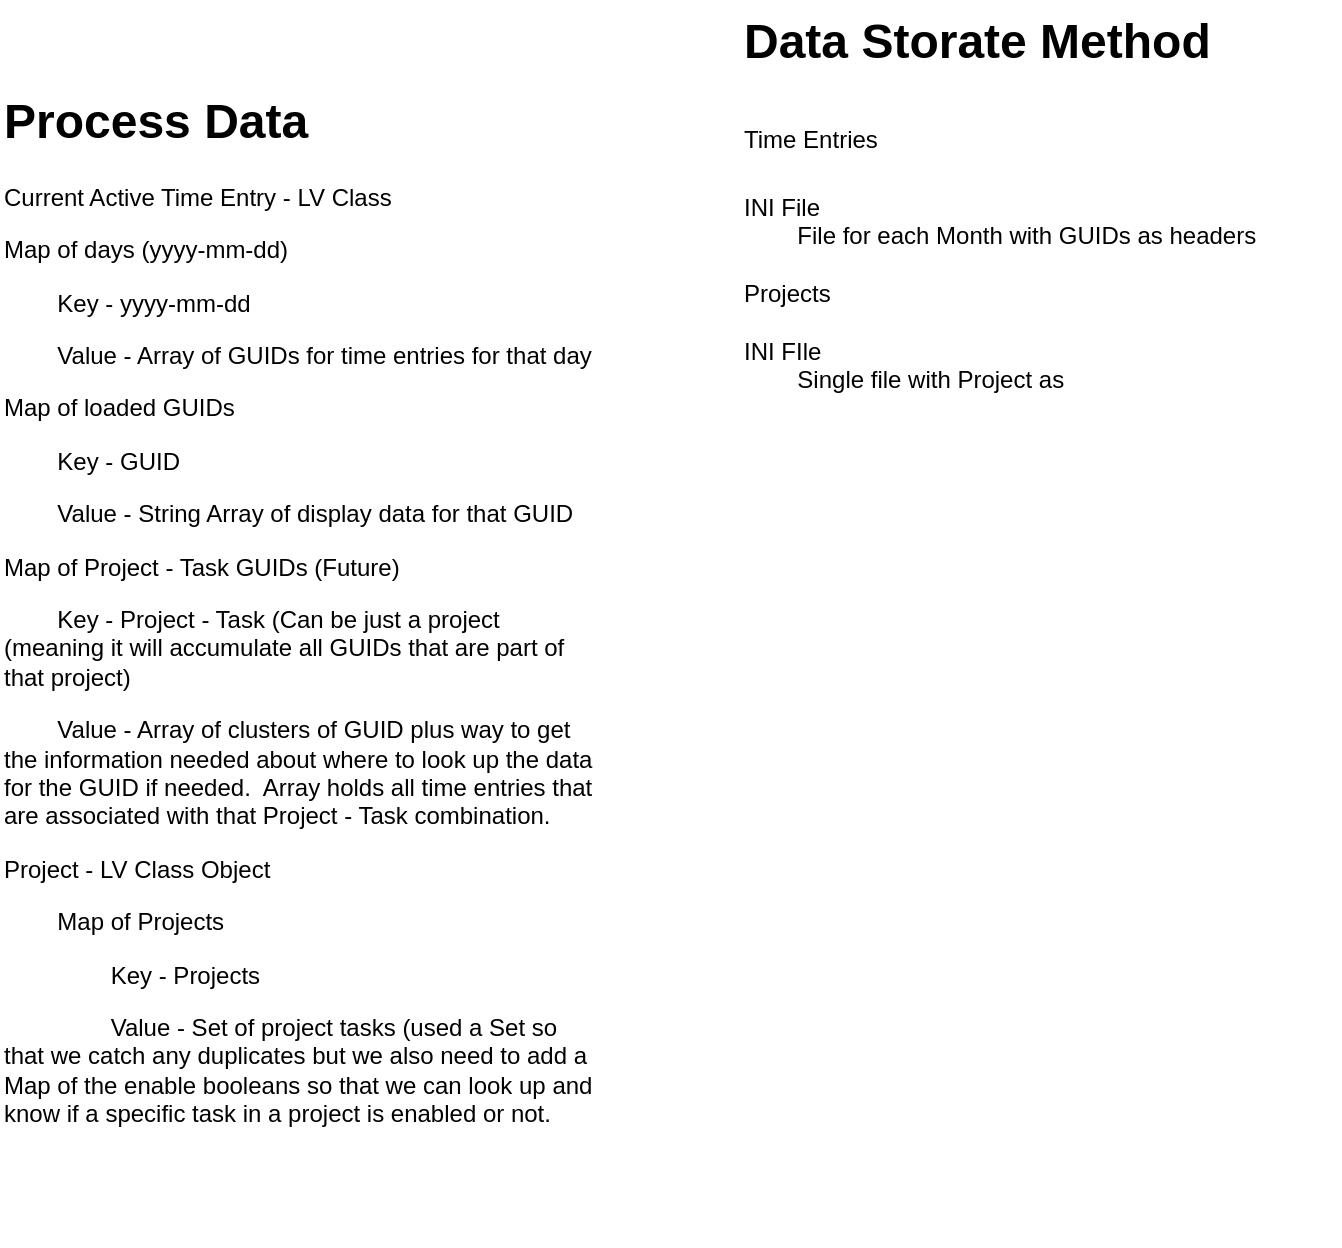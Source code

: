 <mxfile version="28.2.5">
  <diagram name="Page-1" id="gQwfqNyiS3QyOVi8XuO2">
    <mxGraphModel dx="1312" dy="964" grid="1" gridSize="10" guides="1" tooltips="1" connect="1" arrows="1" fold="1" page="1" pageScale="1" pageWidth="850" pageHeight="1100" math="0" shadow="0">
      <root>
        <mxCell id="0" />
        <mxCell id="1" parent="0" />
        <mxCell id="UMvgyjhqtQnzWaqkmh9r-1" value="&lt;h1 style=&quot;margin-top: 0px;&quot;&gt;Process Data&lt;/h1&gt;&lt;p&gt;Current Active Time Entry - LV Class&lt;/p&gt;&lt;p&gt;Map of days (yyyy-mm-dd)&lt;/p&gt;&lt;p&gt;&lt;span style=&quot;white-space: pre;&quot;&gt;&#x9;&lt;/span&gt;Key - yyyy-mm-dd&lt;br&gt;&lt;/p&gt;&lt;p&gt;&lt;span style=&quot;white-space: pre;&quot;&gt;&#x9;&lt;/span&gt;Value - Array of GUIDs for time entries for that day&lt;br&gt;&lt;/p&gt;&lt;p&gt;Map of loaded GUIDs&lt;/p&gt;&lt;p&gt;&lt;span style=&quot;white-space: pre;&quot;&gt;&#x9;&lt;/span&gt;Key - GUID&lt;br&gt;&lt;/p&gt;&lt;p&gt;&lt;span style=&quot;white-space: pre;&quot;&gt;&#x9;&lt;/span&gt;Value - String Array of display data for that GUID&lt;br&gt;&lt;/p&gt;&lt;p&gt;Map of Project - Task GUIDs (Future)&lt;/p&gt;&lt;p&gt;&lt;span style=&quot;white-space: pre;&quot;&gt;&#x9;&lt;/span&gt;Key - Project - Task (Can be just a project (meaning it will accumulate all GUIDs that are part of that project)&lt;br&gt;&lt;/p&gt;&lt;p&gt;&lt;span style=&quot;white-space: pre;&quot;&gt;&#x9;&lt;/span&gt;Value - Array of clusters of GUID plus way to get the information needed about where to look up the data for the GUID if needed.&amp;nbsp; Array holds all time entries that are associated with that Project - Task combination.&lt;br&gt;&lt;/p&gt;&lt;p&gt;Project - LV Class Object&lt;/p&gt;&lt;p&gt;&lt;span style=&quot;white-space: pre;&quot;&gt;&#x9;&lt;/span&gt;Map of Projects&lt;br&gt;&lt;/p&gt;&lt;p&gt;&lt;span style=&quot;white-space: pre;&quot;&gt;&#x9;&lt;/span&gt;&lt;span style=&quot;white-space: pre;&quot;&gt;&#x9;&lt;/span&gt;Key - Projects&lt;br&gt;&lt;/p&gt;&lt;p&gt;&lt;span style=&quot;white-space: pre;&quot;&gt;&#x9;&lt;/span&gt;&lt;span style=&quot;white-space: pre;&quot;&gt;&#x9;&lt;/span&gt;Value - Set of project tasks (used a Set so that we catch any duplicates but we also need to add a Map of the enable booleans so that we can look up and know if a specific task in a project is enabled or not.&lt;/p&gt;" style="text;html=1;whiteSpace=wrap;overflow=hidden;rounded=0;" vertex="1" parent="1">
          <mxGeometry x="60" y="40" width="300" height="580" as="geometry" />
        </mxCell>
        <mxCell id="UMvgyjhqtQnzWaqkmh9r-2" value="&lt;h1 style=&quot;margin-top: 0px;&quot;&gt;&lt;span style=&quot;background-color: transparent; color: light-dark(rgb(0, 0, 0), rgb(255, 255, 255));&quot;&gt;Data Storate Method&lt;/span&gt;&lt;/h1&gt;&lt;h1 style=&quot;margin-top: 0px;&quot;&gt;&lt;span style=&quot;font-size: 12px; font-weight: 400;&quot;&gt;Time Entries&lt;/span&gt;&lt;/h1&gt;&lt;div&gt;&lt;span style=&quot;font-size: 12px; font-weight: 400;&quot;&gt;INI File&lt;/span&gt;&lt;/div&gt;&lt;div&gt;&lt;span style=&quot;font-size: 12px; font-weight: 400;&quot;&gt;&lt;span style=&quot;white-space: pre;&quot;&gt;&#x9;&lt;/span&gt;File for each Month with GUIDs as headers&lt;br&gt;&lt;/span&gt;&lt;/div&gt;&lt;div&gt;&lt;span style=&quot;font-size: 12px; font-weight: 400;&quot;&gt;&lt;br&gt;&lt;/span&gt;&lt;/div&gt;&lt;div&gt;Projects&lt;/div&gt;&lt;div&gt;&lt;br&gt;&lt;/div&gt;&lt;div&gt;INI FIle&lt;/div&gt;&lt;div&gt;&lt;span style=&quot;white-space: pre;&quot;&gt;&#x9;&lt;/span&gt;Single file with Project as&amp;nbsp;&lt;br&gt;&lt;/div&gt;&lt;p&gt;&lt;br&gt;&lt;/p&gt;&lt;p&gt;&lt;br&gt;&lt;/p&gt;" style="text;html=1;whiteSpace=wrap;overflow=hidden;rounded=0;" vertex="1" parent="1">
          <mxGeometry x="430" width="300" height="580" as="geometry" />
        </mxCell>
      </root>
    </mxGraphModel>
  </diagram>
</mxfile>
